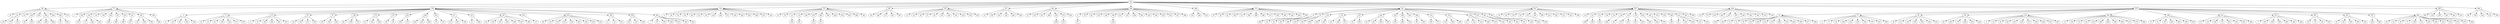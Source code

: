 digraph {
	0 [label = 0]
	1 [label = 1]
	2 [label = 2]
	3 [label = 3]
	4 [label = 4]
	5 [label = 5]
	6 [label = 6]
	7 [label = 7]
	8 [label = 8]
	9 [label = 9]
	10 [label = 10]
	11 [label = 11]
	12 [label = 12]
	13 [label = 13]
	14 [label = 14]
	15 [label = 15]
	16 [label = 16]
	17 [label = 17]
	18 [label = 18]
	19 [label = 19]
	20 [label = 20]
	21 [label = 21]
	22 [label = 22]
	23 [label = 23]
	24 [label = 24]
	25 [label = 25]
	26 [label = 26]
	27 [label = 27]
	28 [label = 28]
	29 [label = 29]
	30 [label = 30]
	31 [label = 31]
	32 [label = 32]
	33 [label = 33]
	34 [label = 34]
	35 [label = 35]
	36 [label = 36]
	37 [label = 37]
	38 [label = 38]
	39 [label = 39]
	40 [label = 40]
	41 [label = 41]
	42 [label = 42]
	43 [label = 43]
	44 [label = 44]
	45 [label = 45]
	46 [label = 46]
	47 [label = 47]
	48 [label = 48]
	49 [label = 49]
	50 [label = 50]
	51 [label = 51]
	52 [label = 52]
	53 [label = 53]
	54 [label = 54]
	55 [label = 55]
	56 [label = 56]
	57 [label = 57]
	58 [label = 58]
	59 [label = 59]
	60 [label = 60]
	61 [label = 61]
	62 [label = 62]
	63 [label = 63]
	64 [label = 64]
	65 [label = 65]
	66 [label = 66]
	67 [label = 67]
	68 [label = 68]
	69 [label = 69]
	70 [label = 70]
	71 [label = 71]
	72 [label = 72]
	73 [label = 73]
	74 [label = 74]
	75 [label = 75]
	76 [label = 76]
	77 [label = 77]
	78 [label = 78]
	79 [label = 79]
	80 [label = 80]
	81 [label = 81]
	82 [label = 82]
	83 [label = 83]
	84 [label = 84]
	85 [label = 85]
	86 [label = 86]
	87 [label = 87]
	88 [label = 88]
	89 [label = 89]
	90 [label = 90]
	91 [label = 91]
	92 [label = 92]
	93 [label = 93]
	94 [label = 94]
	95 [label = 95]
	96 [label = 96]
	97 [label = 97]
	98 [label = 98]
	99 [label = 99]
	100 [label = 100]
	101 [label = 101]
	102 [label = 102]
	103 [label = 103]
	104 [label = 104]
	105 [label = 105]
	106 [label = 106]
	107 [label = 107]
	108 [label = 108]
	109 [label = 109]
	110 [label = 110]
	111 [label = 111]
	112 [label = 112]
	113 [label = 113]
	114 [label = 114]
	115 [label = 115]
	116 [label = 116]
	117 [label = 117]
	118 [label = 118]
	119 [label = 119]
	120 [label = 120]
	121 [label = 121]
	122 [label = 122]
	123 [label = 123]
	124 [label = 124]
	125 [label = 125]
	126 [label = 126]
	127 [label = 127]
	128 [label = 128]
	129 [label = 129]
	130 [label = 130]
	131 [label = 131]
	132 [label = 132]
	133 [label = 133]
	134 [label = 134]
	135 [label = 135]
	136 [label = 136]
	137 [label = 137]
	138 [label = 138]
	139 [label = 139]
	140 [label = 140]
	141 [label = 141]
	142 [label = 142]
	143 [label = 143]
	144 [label = 144]
	145 [label = 145]
	146 [label = 146]
	147 [label = 147]
	148 [label = 148]
	149 [label = 149]
	150 [label = 150]
	151 [label = 151]
	152 [label = 152]
	153 [label = 153]
	154 [label = 154]
	155 [label = 155]
	156 [label = 156]
	157 [label = 157]
	158 [label = 158]
	159 [label = 159]
	160 [label = 160]
	161 [label = 161]
	162 [label = 162]
	163 [label = 163]
	164 [label = 164]
	165 [label = 165]
	166 [label = 166]
	167 [label = 167]
	168 [label = 168]
	169 [label = 169]
	170 [label = 170]
	171 [label = 171]
	172 [label = 172]
	173 [label = 173]
	174 [label = 174]
	175 [label = 175]
	176 [label = 176]
	177 [label = 177]
	178 [label = 178]
	179 [label = 179]
	180 [label = 180]
	181 [label = 181]
	182 [label = 182]
	183 [label = 183]
	184 [label = 184]
	185 [label = 185]
	186 [label = 186]
	187 [label = 187]
	188 [label = 188]
	189 [label = 189]
	190 [label = 190]
	191 [label = 191]
	192 [label = 192]
	193 [label = 193]
	194 [label = 194]
	195 [label = 195]
	196 [label = 196]
	197 [label = 197]
	198 [label = 198]
	199 [label = 199]
	200 [label = 200]
	201 [label = 201]
	202 [label = 202]
	203 [label = 203]
	204 [label = 204]
	205 [label = 205]
	206 [label = 206]
	207 [label = 207]
	208 [label = 208]
	209 [label = 209]
	210 [label = 210]
	211 [label = 211]
	212 [label = 212]
	213 [label = 213]
	214 [label = 214]
	215 [label = 215]
	216 [label = 216]
	217 [label = 217]
	218 [label = 218]
	219 [label = 219]
	220 [label = 220]
	221 [label = 221]
	222 [label = 222]
	223 [label = 223]
	224 [label = 224]
	225 [label = 225]
	226 [label = 226]
	227 [label = 227]
	228 [label = 228]
	229 [label = 229]
	230 [label = 230]
	231 [label = 231]
	232 [label = 232]
	233 [label = 233]
	234 [label = 234]
	235 [label = 235]
	236 [label = 236]
	237 [label = 237]
	238 [label = 238]
	239 [label = 239]
	240 [label = 240]
	241 [label = 241]
	242 [label = 242]
	243 [label = 243]
	244 [label = 244]
	245 [label = 245]
	246 [label = 246]
	247 [label = 247]
	248 [label = 248]
	249 [label = 249]
	250 [label = 250]
	251 [label = 251]
	252 [label = 252]
	253 [label = 253]
	254 [label = 254]
	255 [label = 255]
	256 [label = 256]
	257 [label = 257]
	258 [label = 258]
	259 [label = 259]
	260 [label = 260]
	261 [label = 261]
	262 [label = 262]
	263 [label = 263]
	264 [label = 264]
	265 [label = 265]
	266 [label = 266]
	267 [label = 267]
	268 [label = 268]
	269 [label = 269]
	270 [label = 270]
	271 [label = 271]
	272 [label = 272]
	273 [label = 273]
	274 [label = 274]
	275 [label = 275]
	276 [label = 276]
	277 [label = 277]
	278 [label = 278]
	279 [label = 279]
	280 [label = 280]
	281 [label = 281]
	282 [label = 282]
	283 [label = 283]
	284 [label = 284]
	285 [label = 285]
	286 [label = 286]
	287 [label = 287]
	288 [label = 288]
	289 [label = 289]
	290 [label = 290]
	291 [label = 291]
	292 [label = 292]
	293 [label = 293]
	294 [label = 294]
	295 [label = 295]
	296 [label = 296]
	297 [label = 297]
	298 [label = 298]
	299 [label = 299]
	300 [label = 300]
	301 [label = 301]
	302 [label = 302]
	303 [label = 303]
	304 [label = 304]
	305 [label = 305]
	306 [label = 306]
	307 [label = 307]
	308 [label = 308]
	309 [label = 309]
	310 [label = 310]
	311 [label = 311]
	312 [label = 312]
	313 [label = 313]
	314 [label = 314]
	315 [label = 315]
	316 [label = 316]
	317 [label = 317]
	318 [label = 318]
	319 [label = 319]
	320 [label = 320]
	321 [label = 321]
	322 [label = 322]
	323 [label = 323]
	324 [label = 324]
	325 [label = 325]
	326 [label = 326]
	327 [label = 327]
	328 [label = 328]
	329 [label = 329]
	330 [label = 330]
	331 [label = 331]
	332 [label = 332]
	333 [label = 333]
	334 [label = 334]
	335 [label = 335]
	336 [label = 336]
	337 [label = 337]
	338 [label = 338]
	339 [label = 339]
	340 [label = 340]
	341 [label = 341]
	342 [label = 342]
	343 [label = 343]
	344 [label = 344]
	345 [label = 345]
	346 [label = 346]
	347 [label = 347]
	348 [label = 348]
	349 [label = 349]
	350 [label = 350]
	351 [label = 351]
	352 [label = 352]
	353 [label = 353]
	354 [label = 354]
	355 [label = 355]
	356 [label = 356]
	357 [label = 357]
	358 [label = 358]
	359 [label = 359]
	360 [label = 360]
	361 [label = 361]
	362 [label = 362]
	363 [label = 363]
	364 [label = 364]
	365 [label = 365]
	366 [label = 366]
	367 [label = 367]
	368 [label = 368]
	369 [label = 369]
	370 [label = 370]
	371 [label = 371]
	372 [label = 372]
	373 [label = 373]
	374 [label = 374]
	375 [label = 375]
	376 [label = 376]
	377 [label = 377]
	378 [label = 378]
	379 [label = 379]
	380 [label = 380]
	381 [label = 381]
	382 [label = 382]
	383 [label = 383]
	384 [label = 384]
	385 [label = 385]
	386 [label = 386]
	387 [label = 387]
	388 [label = 388]
	389 [label = 389]
	390 [label = 390]
	391 [label = 391]
	392 [label = 392]
	393 [label = 393]
	394 [label = 394]
	395 [label = 395]
	396 [label = 396]
	397 [label = 397]
	398 [label = 398]
	399 [label = 399]
	400 [label = 400]
	401 [label = 401]
	402 [label = 402]
	403 [label = 403]
	404 [label = 404]
	405 [label = 405]
	406 [label = 406]
	407 [label = 407]
	408 [label = 408]
	409 [label = 409]
	410 [label = 410]
	411 [label = 411]
	412 [label = 412]
	413 [label = 413]
	414 [label = 414]
	415 [label = 415]
	416 [label = 416]
	417 [label = 417]
	418 [label = 418]
	419 [label = 419]
	420 [label = 420]
	421 [label = 421]
	422 [label = 422]
	423 [label = 423]
	424 [label = 424]
	425 [label = 425]
	426 [label = 426]
	427 [label = 427]
	428 [label = 428]
	429 [label = 429]
	430 [label = 430]
	431 [label = 431]
	432 [label = 432]
	433 [label = 433]
	434 [label = 434]
	435 [label = 435]
	436 [label = 436]
	437 [label = 437]
	438 [label = 438]
	439 [label = 439]
	440 [label = 440]
	441 [label = 441]
	442 [label = 442]
	443 [label = 443]
	444 [label = 444]
	445 [label = 445]
	446 [label = 446]
	447 [label = 447]
	448 [label = 448]
	449 [label = 449]
	450 [label = 450]
	451 [label = 451]
	452 [label = 452]
	453 [label = 453]
	454 [label = 454]
	455 [label = 455]
	456 [label = 456]
	457 [label = 457]
	458 [label = 458]
	459 [label = 459]
	460 [label = 460]
	461 [label = 461]
	462 [label = 462]
	463 [label = 463]
	464 [label = 464]
	465 [label = 465]
	466 [label = 466]
	467 [label = 467]
	468 [label = 468]
	469 [label = 469]
	470 [label = 470]
	471 [label = 471]
	472 [label = 472]
	473 [label = 473]
	474 [label = 474]
	475 [label = 475]
	476 [label = 476]
	477 [label = 477]
	478 [label = 478]
	479 [label = 479]
	480 [label = 480]
	481 [label = 481]
	482 [label = 482]
	483 [label = 483]
	484 [label = 484]
	485 [label = 485]
	486 [label = 486]
	487 [label = 487]
	488 [label = 488]
	489 [label = 489]
	490 [label = 490]
	491 [label = 491]
	492 [label = 492]
	493 [label = 493]
	494 [label = 494]
	495 [label = 495]
	496 [label = 496]
	497 [label = 497]
	498 [label = 498]
	499 [label = 499]
	241->366;
	241->211;
	241->165;
	241->496;
	241->193;
	241->142;
	241->286;
	241->480;
	241->441;
	241->147;
	241->370;
	241->449;
	241->281;
	241->68;
	241->71;
	241->447;
	241->421;
	241->138;
	241->479;
	479->367;
	479->437;
	479->72;
	479->82;
	479->124;
	479->331;
	479->321;
	479->95;
	479->401;
	479->306;
	479->200;
	479->465;
	479->12;
	138->410;
	138->4;
	138->175;
	138->454;
	138->258;
	138->267;
	138->442;
	138->63;
	138->255;
	138->13;
	138->109;
	138->176;
	138->277;
	138->67;
	138->492;
	138->357;
	138->15;
	138->422;
	138->361;
	421->403;
	421->316;
	421->187;
	421->134;
	421->381;
	421->47;
	421->233;
	421->174;
	421->283;
	421->289;
	421->97;
	421->335;
	421->326;
	421->268;
	421->226;
	421->315;
	447->154;
	447->329;
	447->376;
	447->121;
	447->430;
	447->396;
	447->114;
	447->170;
	447->378;
	447->139;
	447->414;
	447->179;
	447->229;
	447->131;
	447->494;
	447->153;
	71->330;
	71->482;
	71->227;
	71->7;
	71->133;
	71->100;
	71->341;
	71->184;
	71->136;
	71->129;
	71->365;
	68->44;
	68->308;
	68->186;
	68->141;
	68->34;
	68->266;
	68->360;
	68->252;
	68->372;
	281->75;
	281->251;
	281->290;
	281->197;
	281->452;
	281->355;
	281->375;
	449->203;
	449->478;
	449->257;
	449->394;
	449->476;
	449->352;
	449->287;
	449->240;
	449->173;
	449->112;
	449->300;
	370->398;
	370->296;
	370->159;
	370->171;
	370->93;
	370->38;
	370->288;
	370->464;
	370->196;
	370->428;
	370->493;
	370->395;
	370->35;
	370->317;
	147->270;
	147->484;
	147->245;
	147->74;
	147->429;
	147->111;
	147->115;
	147->78;
	147->385;
	147->432;
	147->491;
	147->280;
	147->463;
	441->311;
	441->291;
	441->323;
	441->214;
	441->151;
	441->76;
	441->208;
	441->485;
	441->107;
	441->183;
	441->157;
	441->135;
	480->205;
	480->302;
	480->225;
	480->342;
	480->347;
	480->216;
	286->237;
	286->282;
	286->383;
	286->423;
	286->85;
	286->259;
	286->2;
	286->103;
	286->189;
	286->393;
	286->212;
	286->148;
	286->345;
	286->457;
	286->469;
	286->19;
	142->244;
	142->271;
	142->362;
	142->36;
	142->415;
	142->90;
	142->219;
	142->0;
	142->64;
	142->408;
	142->167;
	142->110;
	142->339;
	142->416;
	142->402;
	142->52;
	193->161;
	193->419;
	193->433;
	193->118;
	193->140;
	193->65;
	193->14;
	193->20;
	193->253;
	193->57;
	193->50;
	496->242;
	496->99;
	496->274;
	496->190;
	496->305;
	165->309;
	165->143;
	165->487;
	165->371;
	165->407;
	211->276;
	211->459;
	211->384;
	211->322;
	211->27;
	211->319;
	366->132;
	366->412;
	366->160;
	12->400;
	12->152;
	12->458;
	12->499;
	12->10;
	12->272;
	12->284;
	12->210;
	12->374;
	12->477;
	12->55;
	12->198;
	12->51;
	465->343;
	465->332;
	465->106;
	465->77;
	465->45;
	465->474;
	465->30;
	465->470;
	465->488;
	465->46;
	465->239;
	465->231;
	465->295;
	200->181;
	200->269;
	200->21;
	200->413;
	200->486;
	200->105;
	200->256;
	200->405;
	200->380;
	200->473;
	200->235;
	200->137;
	306->41;
	306->89;
	306->455;
	306->390;
	306->37;
	306->292;
	306->260;
	401->301;
	401->359;
	401->304;
	401->18;
	401->391;
	95->275;
	95->425;
	95->28;
	95->389;
	95->204;
	95->443;
	321->127;
	321->117;
	321->363;
	321->466;
	321->351;
	321->146;
	321->172;
	321->261;
	331->440;
	331->307;
	331->462;
	331->3;
	331->448;
	331->356;
	331->320;
	124->337;
	124->247;
	124->327;
	124->346;
	124->467;
	124->451;
	124->328;
	124->25;
	124->26;
	124->6;
	124->340;
	82->358;
	82->434;
	82->472;
	82->58;
	82->113;
	82->382;
	82->194;
	72->49;
	72->234;
	72->228;
	72->232;
	72->9;
	72->254;
	72->325;
	72->17;
	72->489;
	72->278;
	437->202;
	437->460;
	367->192;
	367->29;
	367->297;
	367->79;
	361->98;
	361->163;
	361->168;
	361->490;
	361->39;
	361->207;
	361->166;
	422->344;
	422->119;
	422->213;
	422->435;
	422->69;
	422->418;
	422->285;
	422->236;
	422->120;
	15->387;
	15->294;
	15->53;
	15->185;
	15->497;
	15->5;
	357->31;
	357->456;
	492->87;
	492->223;
	492->206;
	492->461;
	492->246;
	492->1;
	492->156;
	67->104;
	67->222;
	67->195;
	277->215;
	277->338;
	277->221;
	176->94;
	176->88;
	109->379;
	109->84;
	109->199;
	13->158;
	13->91;
	13->397;
	13->33;
	13->32;
	13->149;
	13->377;
	255->314;
	255->180;
	63->445;
	63->60;
	63->417;
	63->155;
	442->11;
	442->16;
	442->243;
	267->70;
	267->101;
	258->224;
	258->126;
	258->298;
	454->102;
	454->123;
	454->348;
	175->144;
	175->438;
	175->43;
	4->24;
	4->336;
	4->8;
	4->250;
	4->80;
	410->177;
	315->108;
	315->373;
	226->201;
	226->369;
	226->92;
	226->209;
	268->333;
	268->299;
	326->23;
	326->312;
	326->122;
	326->446;
	335->475;
	97->334;
	97->218;
	97->388;
	289->56;
	289->263;
	174->248;
	174->411;
	174->40;
	233->303;
	47->61;
	47->22;
	47->66;
	47->386;
	381->392;
	381->318;
	381->364;
	134->293;
	134->169;
	187->453;
	187->42;
	316->188;
	316->399;
	316->116;
	403->128;
	403->420;
	403->96;
	153->426;
	131->162;
	229->495;
	179->191;
	179->238;
	414->62;
	414->313;
	414->249;
	414->145;
	170->273;
	170->431;
	396->182;
	430->436;
	121->264;
	121->350;
	329->164;
	329->353;
	154->83;
	365->48;
	365->450;
	365->483;
	129->262;
	129->424;
	129->73;
	184->404;
	341->427;
	100->279;
	227->368;
	482->409;
	330->498;
	360->54;
	360->481;
	266->406;
	266->468;
	266->220;
	186->59;
	186->230;
	44->150;
	44->178;
	44->310;
	375->217;
	355->265;
	300->130;
	257->354;
	493->349;
	280->471;
	115->86;
	111->444;
	270->125;
	157->439;
	189->324;
	2->81;
}